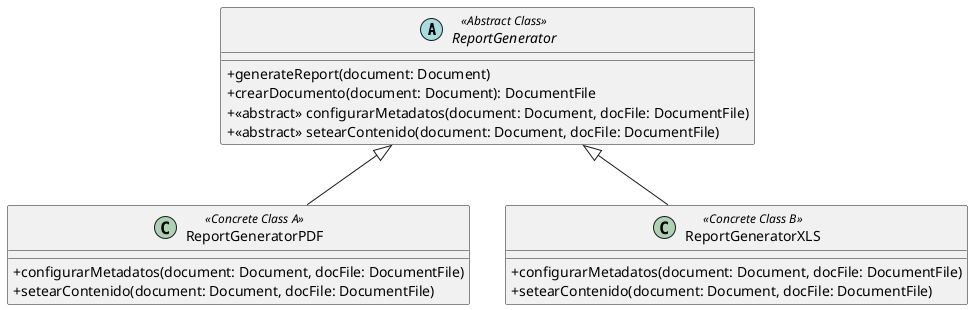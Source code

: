 @startuml

skinparam classAttributeIconSize 0

abstract class ReportGenerator <<Abstract Class>> {
+generateReport(document: Document)
+crearDocumento(document: Document): DocumentFile
+<<abstract>> configurarMetadatos(document: Document, docFile: DocumentFile)
+<<abstract>> setearContenido(document: Document, docFile: DocumentFile)
}

class ReportGeneratorPDF <<Concrete Class A>> extends ReportGenerator {
+configurarMetadatos(document: Document, docFile: DocumentFile)
+setearContenido(document: Document, docFile: DocumentFile)
}

class ReportGeneratorXLS <<Concrete Class B>> extends ReportGenerator {
+configurarMetadatos(document: Document, docFile: DocumentFile)
+setearContenido(document: Document, docFile: DocumentFile)
}

@enduml
